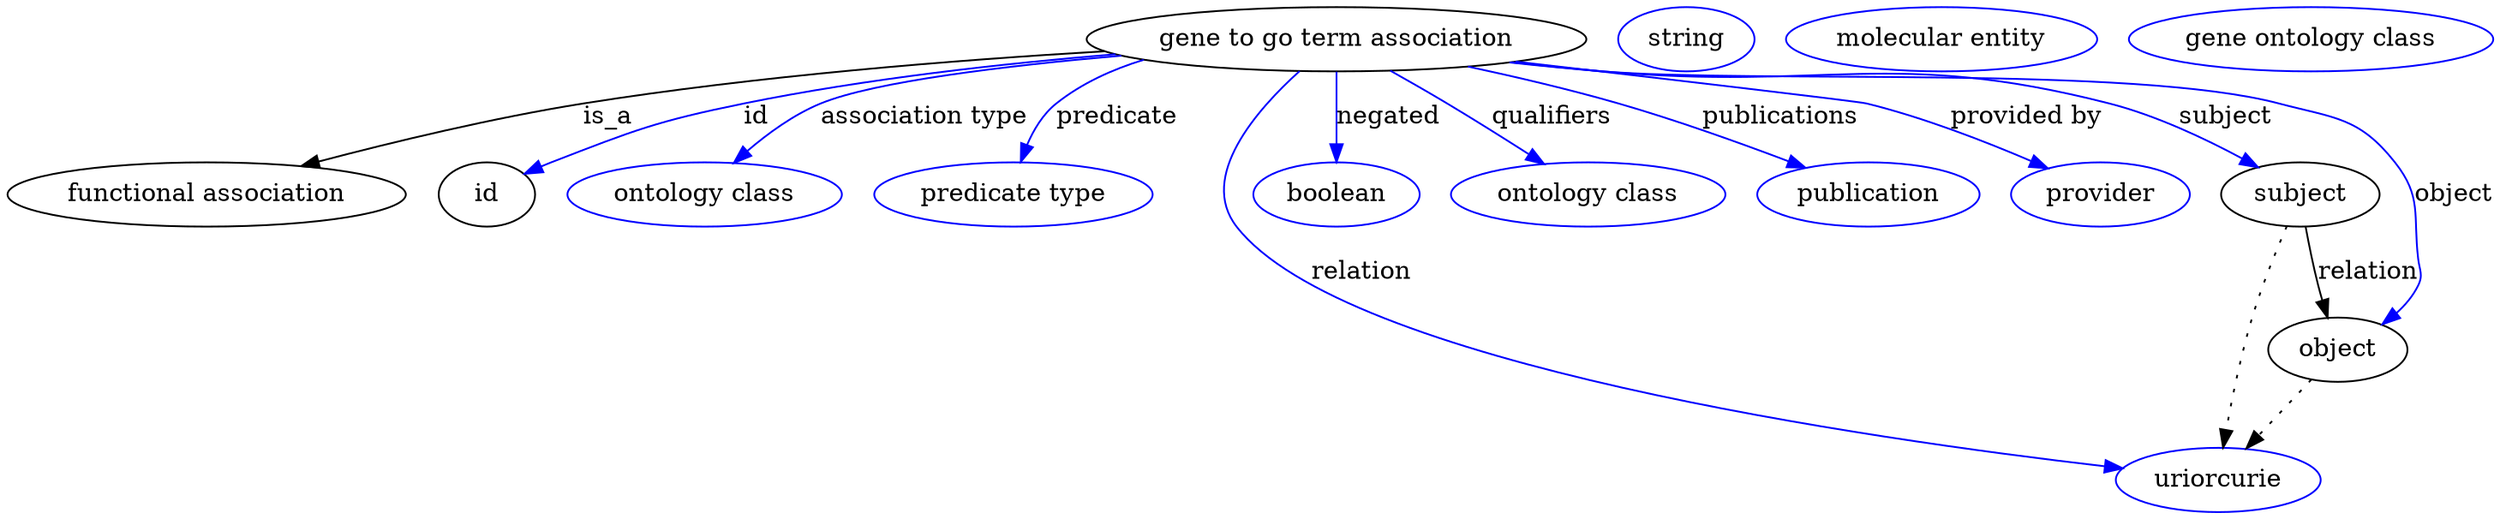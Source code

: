 digraph {
	graph [bb="0,0,1168.7,283"];
	node [label="\N"];
	"gene to go term association"	 [height=0.5,
		label="gene to go term association",
		pos="621.74,265",
		width=3.015];
	"functional association"	 [height=0.5,
		pos="87.742,178",
		width=2.4373];
	"gene to go term association" -> "functional association"	 [label=is_a,
		lp="286.74,221.5",
		pos="e,135.55,193.26 519.68,258.72 450.45,253.41 357.08,244.16 275.74,229 231.34,220.72 182.09,207.2 145.15,196.16"];
	id	 [height=0.5,
		pos="220.74,178",
		width=0.75];
	"gene to go term association" -> id	 [color=blue,
		label=id,
		lp="356.24,221.5",
		pos="e,242.24,189.3 524.28,256.95 472.3,251.43 407.52,242.58 350.74,229 307.68,218.7 297.51,213.27 256.74,196 254.96,195.24 253.14,194.44 \
251.31,193.61",
		style=solid];
	"association type"	 [color=blue,
		height=0.5,
		label="ontology class",
		pos="327.74,178",
		width=1.7151];
	"gene to go term association" -> "association type"	 [color=blue,
		label="association type",
		lp="432.74,221.5",
		pos="e,343.61,195.51 528.33,255.72 474.77,249.39 413.4,240.16 388.74,229 374.78,222.68 361.45,212.25 350.83,202.46",
		style=solid];
	predicate	 [color=blue,
		height=0.5,
		label="predicate type",
		pos="467.74,178",
		width=1.679];
	"gene to go term association" -> predicate	 [color=blue,
		label=predicate,
		lp="516.74,221.5",
		pos="e,472.23,196.44 552.03,251.16 526.52,244.98 501.5,237.23 491.74,229 484.64,223.02 479.51,214.46 475.86,206.07",
		style=solid];
	relation	 [color=blue,
		height=0.5,
		label=uriorcurie,
		pos="1031.7,18",
		width=1.2638];
	"gene to go term association" -> relation	 [color=blue,
		label=relation,
		lp="636.74,134.5",
		pos="e,989.44,24.687 602.94,247.05 582.26,225.11 554.49,187.5 574.74,160 623.48,93.815 869.89,45.11 979.29,26.403",
		style=solid];
	negated	 [color=blue,
		height=0.5,
		label=boolean,
		pos="621.74,178",
		width=1.0652];
	"gene to go term association" -> negated	 [color=blue,
		label=negated,
		lp="643.24,221.5",
		pos="e,621.74,196 621.74,246.97 621.74,235.19 621.74,219.56 621.74,206.16",
		style=solid];
	qualifiers	 [color=blue,
		height=0.5,
		label="ontology class",
		pos="739.74,178",
		width=1.7151];
	"gene to go term association" -> qualifiers	 [color=blue,
		label=qualifiers,
		lp="714.74,221.5",
		pos="e,716.7,194.99 645.62,247.39 663.77,234.01 688.89,215.49 708.61,200.95",
		style=solid];
	publications	 [color=blue,
		height=0.5,
		label=publication,
		pos="869.74,178",
		width=1.3902];
	"gene to go term association" -> publications	 [color=blue,
		label=publications,
		lp="817.24,221.5",
		pos="e,837.97,192.02 678.77,249.63 699.67,243.65 723.42,236.45 744.74,229 773.16,219.07 804.53,206.27 828.74,195.97",
		style=solid];
	"provided by"	 [color=blue,
		height=0.5,
		label=provider,
		pos="977.74,178",
		width=1.1193];
	"gene to go term association" -> "provided by"	 [color=blue,
		label="provided by",
		lp="928.74,221.5",
		pos="e,950.57,191.49 701.48,252.74 768.57,242.41 853.79,229.27 854.74,229 884.81,220.58 917.39,206.84 941.46,195.75",
		style=solid];
	subject	 [height=0.5,
		pos="1071.7,178",
		width=0.99297];
	"gene to go term association" -> subject	 [color=blue,
		label=subject,
		lp="1024.2,221.5",
		pos="e,1048.7,192.17 699.04,252.29 712.27,250.35 725.88,248.5 738.74,247 839.27,235.3 868.04,255.39 965.74,229 991.9,221.94 1019.4,208.49 \
1039.9,197.18",
		style=solid];
	object	 [height=0.5,
		pos="1091.7,91",
		width=0.9027];
	"gene to go term association" -> object	 [color=blue,
		label=object,
		lp="1151.7,178",
		pos="e,1111.9,105.27 698.07,252.19 711.59,250.23 725.56,248.39 738.74,247 875.54,232.52 914.53,263.32 1047.7,229 1080.7,220.52 1095.6,\
222.61 1116.7,196 1136.1,171.63 1140.9,155.68 1128.7,127 1126.5,121.74 1123.1,116.86 1119.2,112.51",
		style=solid];
	association_id	 [color=blue,
		height=0.5,
		label=string,
		pos="778.74,265",
		width=0.84854];
	subject -> relation	 [pos="e,1035.1,36.239 1065.8,159.97 1061.3,146.12 1055.2,126.47 1050.7,109 1045.4,88.088 1040.4,64.188 1036.9,46.13",
		style=dotted];
	subject -> object	 [label=relation,
		lp="1103.7,134.5",
		pos="e,1087.6,109 1075.9,159.97 1078.6,148.08 1082.3,132.25 1085.4,118.76"];
	"gene to go term association_subject"	 [color=blue,
		height=0.5,
		label="molecular entity",
		pos="895.74,265",
		width=1.9137];
	object -> relation	 [pos="e,1045.9,35.261 1078.1,74.435 1070.5,65.207 1060.9,53.528 1052.4,43.191",
		style=dotted];
	"gene to go term association_object"	 [color=blue,
		height=0.5,
		label="gene ontology class",
		pos="1062.7,265",
		width=2.2387];
}
